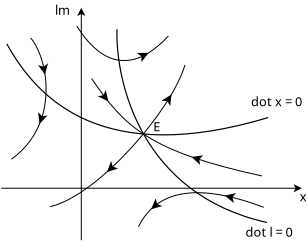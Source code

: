 <?xml version="1.0" encoding="UTF-8"?>
<dia:diagram xmlns:dia="http://www.lysator.liu.se/~alla/dia/">
  <dia:layer name="Background" visible="true" active="true">
    <dia:object type="Standard - Line" version="0" id="O0">
      <dia:attribute name="obj_pos">
        <dia:point val="5,5"/>
      </dia:attribute>
      <dia:attribute name="obj_bb">
        <dia:rectangle val="4.985,4.816;20.034,5.184"/>
      </dia:attribute>
      <dia:attribute name="conn_endpoints">
        <dia:point val="5,5"/>
        <dia:point val="20,5"/>
      </dia:attribute>
      <dia:attribute name="numcp">
        <dia:int val="1"/>
      </dia:attribute>
      <dia:attribute name="line_width">
        <dia:real val="0.03"/>
      </dia:attribute>
      <dia:attribute name="end_arrow">
        <dia:enum val="22"/>
      </dia:attribute>
      <dia:attribute name="end_arrow_length">
        <dia:real val="0.3"/>
      </dia:attribute>
      <dia:attribute name="end_arrow_width">
        <dia:real val="0.3"/>
      </dia:attribute>
    </dia:object>
    <dia:object type="Standard - Line" version="0" id="O1">
      <dia:attribute name="obj_pos">
        <dia:point val="9,7.6"/>
      </dia:attribute>
      <dia:attribute name="obj_bb">
        <dia:rectangle val="8.816,-4.034;9.184,7.615"/>
      </dia:attribute>
      <dia:attribute name="conn_endpoints">
        <dia:point val="9,7.6"/>
        <dia:point val="9,-4"/>
      </dia:attribute>
      <dia:attribute name="numcp">
        <dia:int val="1"/>
      </dia:attribute>
      <dia:attribute name="line_width">
        <dia:real val="0.03"/>
      </dia:attribute>
      <dia:attribute name="end_arrow">
        <dia:enum val="22"/>
      </dia:attribute>
      <dia:attribute name="end_arrow_length">
        <dia:real val="0.3"/>
      </dia:attribute>
      <dia:attribute name="end_arrow_width">
        <dia:real val="0.3"/>
      </dia:attribute>
    </dia:object>
    <dia:object type="Standard - Text" version="1" id="O2">
      <dia:attribute name="obj_pos">
        <dia:point val="7.682,-3.676"/>
      </dia:attribute>
      <dia:attribute name="obj_bb">
        <dia:rectangle val="7.682,-4.316;8.367,-3.543"/>
      </dia:attribute>
      <dia:attribute name="text">
        <dia:composite type="text">
          <dia:attribute name="string">
            <dia:string>#lm#</dia:string>
          </dia:attribute>
          <dia:attribute name="font">
            <dia:font family="sans" style="0" name="Helvetica"/>
          </dia:attribute>
          <dia:attribute name="height">
            <dia:real val="0.8"/>
          </dia:attribute>
          <dia:attribute name="pos">
            <dia:point val="7.682,-3.676"/>
          </dia:attribute>
          <dia:attribute name="color">
            <dia:color val="#000000"/>
          </dia:attribute>
          <dia:attribute name="alignment">
            <dia:enum val="0"/>
          </dia:attribute>
        </dia:composite>
      </dia:attribute>
      <dia:attribute name="valign">
        <dia:enum val="3"/>
      </dia:attribute>
    </dia:object>
    <dia:object type="Standard - Text" version="1" id="O3">
      <dia:attribute name="obj_pos">
        <dia:point val="19.919,5.646"/>
      </dia:attribute>
      <dia:attribute name="obj_bb">
        <dia:rectangle val="19.919,5.006;20.239,5.778"/>
      </dia:attribute>
      <dia:attribute name="text">
        <dia:composite type="text">
          <dia:attribute name="string">
            <dia:string>#x#</dia:string>
          </dia:attribute>
          <dia:attribute name="font">
            <dia:font family="sans" style="0" name="Helvetica"/>
          </dia:attribute>
          <dia:attribute name="height">
            <dia:real val="0.8"/>
          </dia:attribute>
          <dia:attribute name="pos">
            <dia:point val="19.919,5.646"/>
          </dia:attribute>
          <dia:attribute name="color">
            <dia:color val="#000000"/>
          </dia:attribute>
          <dia:attribute name="alignment">
            <dia:enum val="0"/>
          </dia:attribute>
        </dia:composite>
      </dia:attribute>
      <dia:attribute name="valign">
        <dia:enum val="3"/>
      </dia:attribute>
    </dia:object>
    <dia:object type="Standard - BezierLine" version="0" id="O4">
      <dia:attribute name="obj_pos">
        <dia:point val="5.279,-2.212"/>
      </dia:attribute>
      <dia:attribute name="obj_bb">
        <dia:rectangle val="5.238,-2.253;18.381,2.364"/>
      </dia:attribute>
      <dia:attribute name="bez_points">
        <dia:point val="5.279,-2.212"/>
        <dia:point val="6.845,0.619"/>
        <dia:point val="10.136,3.939"/>
        <dia:point val="18.343,1.467"/>
      </dia:attribute>
      <dia:attribute name="corner_types">
        <dia:enum val="0"/>
        <dia:enum val="0"/>
      </dia:attribute>
      <dia:attribute name="line_width">
        <dia:real val="0.06"/>
      </dia:attribute>
    </dia:object>
    <dia:object type="Standard - BezierLine" version="0" id="O5">
      <dia:attribute name="obj_pos">
        <dia:point val="10.783,-2.945"/>
      </dia:attribute>
      <dia:attribute name="obj_bb">
        <dia:rectangle val="10.75,-2.976;18.321,6.749"/>
      </dia:attribute>
      <dia:attribute name="bez_points">
        <dia:point val="10.783,-2.945"/>
        <dia:point val="10.711,-0.387"/>
        <dia:point val="11.933,5.305"/>
        <dia:point val="18.286,6.713"/>
      </dia:attribute>
      <dia:attribute name="corner_types">
        <dia:enum val="0"/>
        <dia:enum val="0"/>
      </dia:attribute>
      <dia:attribute name="line_width">
        <dia:real val="0.06"/>
      </dia:attribute>
    </dia:object>
    <dia:object type="Standard - Text" version="1" id="O6">
      <dia:attribute name="obj_pos">
        <dia:point val="17.481,0.903"/>
      </dia:attribute>
      <dia:attribute name="obj_bb">
        <dia:rectangle val="17.481,0.263;20.131,1.036"/>
      </dia:attribute>
      <dia:attribute name="text">
        <dia:composite type="text">
          <dia:attribute name="string">
            <dia:string>#dot x = 0#</dia:string>
          </dia:attribute>
          <dia:attribute name="font">
            <dia:font family="sans" style="0" name="Helvetica"/>
          </dia:attribute>
          <dia:attribute name="height">
            <dia:real val="0.8"/>
          </dia:attribute>
          <dia:attribute name="pos">
            <dia:point val="17.481,0.903"/>
          </dia:attribute>
          <dia:attribute name="color">
            <dia:color val="#000000"/>
          </dia:attribute>
          <dia:attribute name="alignment">
            <dia:enum val="0"/>
          </dia:attribute>
        </dia:composite>
      </dia:attribute>
      <dia:attribute name="valign">
        <dia:enum val="3"/>
      </dia:attribute>
    </dia:object>
    <dia:object type="Standard - Text" version="1" id="O7">
      <dia:attribute name="obj_pos">
        <dia:point val="17.208,7.428"/>
      </dia:attribute>
      <dia:attribute name="obj_bb">
        <dia:rectangle val="17.208,6.788;19.688,7.561"/>
      </dia:attribute>
      <dia:attribute name="text">
        <dia:composite type="text">
          <dia:attribute name="string">
            <dia:string>#dot l = 0#</dia:string>
          </dia:attribute>
          <dia:attribute name="font">
            <dia:font family="sans" style="0" name="Helvetica"/>
          </dia:attribute>
          <dia:attribute name="height">
            <dia:real val="0.8"/>
          </dia:attribute>
          <dia:attribute name="pos">
            <dia:point val="17.208,7.428"/>
          </dia:attribute>
          <dia:attribute name="color">
            <dia:color val="#000000"/>
          </dia:attribute>
          <dia:attribute name="alignment">
            <dia:enum val="0"/>
          </dia:attribute>
        </dia:composite>
      </dia:attribute>
      <dia:attribute name="valign">
        <dia:enum val="3"/>
      </dia:attribute>
    </dia:object>
    <dia:object type="Standard - Text" version="1" id="O8">
      <dia:attribute name="obj_pos">
        <dia:point val="12.6,2.157"/>
      </dia:attribute>
      <dia:attribute name="obj_bb">
        <dia:rectangle val="12.6,1.517;12.96,2.29"/>
      </dia:attribute>
      <dia:attribute name="text">
        <dia:composite type="text">
          <dia:attribute name="string">
            <dia:string>#E#</dia:string>
          </dia:attribute>
          <dia:attribute name="font">
            <dia:font family="sans" style="0" name="Helvetica"/>
          </dia:attribute>
          <dia:attribute name="height">
            <dia:real val="0.8"/>
          </dia:attribute>
          <dia:attribute name="pos">
            <dia:point val="12.6,2.157"/>
          </dia:attribute>
          <dia:attribute name="color">
            <dia:color val="#000000"/>
          </dia:attribute>
          <dia:attribute name="alignment">
            <dia:enum val="0"/>
          </dia:attribute>
        </dia:composite>
      </dia:attribute>
      <dia:attribute name="valign">
        <dia:enum val="3"/>
      </dia:attribute>
    </dia:object>
    <dia:object type="Standard - BezierLine" version="0" id="O9">
      <dia:attribute name="obj_pos">
        <dia:point val="8.777,-3.112"/>
      </dia:attribute>
      <dia:attribute name="obj_bb">
        <dia:rectangle val="8.75,-3.14;13.383,-1.363"/>
      </dia:attribute>
      <dia:attribute name="bez_points">
        <dia:point val="8.777,-3.112"/>
        <dia:point val="10.293,-0.683"/>
        <dia:point val="11.957,-1.096"/>
        <dia:point val="13.355,-2.612"/>
      </dia:attribute>
      <dia:attribute name="corner_types">
        <dia:enum val="0"/>
        <dia:enum val="0"/>
      </dia:attribute>
      <dia:attribute name="line_width">
        <dia:real val="0.04"/>
      </dia:attribute>
    </dia:object>
    <dia:object type="Standard - Line" version="0" id="O10">
      <dia:attribute name="obj_pos">
        <dia:point val="7.156,-0.83"/>
      </dia:attribute>
      <dia:attribute name="obj_bb">
        <dia:rectangle val="6.857,-1.135;7.359,-0.569"/>
      </dia:attribute>
      <dia:attribute name="conn_endpoints">
        <dia:point val="7.156,-0.83"/>
        <dia:point val="7.183,-0.682"/>
      </dia:attribute>
      <dia:attribute name="numcp">
        <dia:int val="1"/>
      </dia:attribute>
      <dia:attribute name="end_arrow">
        <dia:enum val="22"/>
      </dia:attribute>
      <dia:attribute name="end_arrow_length">
        <dia:real val="0.3"/>
      </dia:attribute>
      <dia:attribute name="end_arrow_width">
        <dia:real val="0.29"/>
      </dia:attribute>
    </dia:object>
    <dia:object type="Standard - Line" version="0" id="O11">
      <dia:attribute name="obj_pos">
        <dia:point val="12.232,-1.701"/>
      </dia:attribute>
      <dia:attribute name="obj_bb">
        <dia:rectangle val="11.883,-1.837;12.469,-1.356"/>
      </dia:attribute>
      <dia:attribute name="conn_endpoints">
        <dia:point val="12.232,-1.701"/>
        <dia:point val="12.366,-1.767"/>
      </dia:attribute>
      <dia:attribute name="numcp">
        <dia:int val="1"/>
      </dia:attribute>
      <dia:attribute name="end_arrow">
        <dia:enum val="22"/>
      </dia:attribute>
      <dia:attribute name="end_arrow_length">
        <dia:real val="0.3"/>
      </dia:attribute>
      <dia:attribute name="end_arrow_width">
        <dia:real val="0.29"/>
      </dia:attribute>
    </dia:object>
    <dia:object type="Standard - BezierLine" version="0" id="O12">
      <dia:attribute name="obj_pos">
        <dia:point val="11.857,6.929"/>
      </dia:attribute>
      <dia:attribute name="obj_bb">
        <dia:rectangle val="11.831,5.204;18.151,6.956"/>
      </dia:attribute>
      <dia:attribute name="bez_points">
        <dia:point val="11.857,6.929"/>
        <dia:point val="12.856,4.902"/>
        <dia:point val="15.122,4.822"/>
        <dia:point val="18.125,5.955"/>
      </dia:attribute>
      <dia:attribute name="corner_types">
        <dia:enum val="0"/>
        <dia:enum val="0"/>
      </dia:attribute>
      <dia:attribute name="line_width">
        <dia:real val="0.04"/>
      </dia:attribute>
    </dia:object>
    <dia:object type="Standard - BezierLine" version="0" id="O13">
      <dia:attribute name="obj_pos">
        <dia:point val="6.468,-2.514"/>
      </dia:attribute>
      <dia:attribute name="obj_bb">
        <dia:rectangle val="5.477,-2.542;7.26,3.579"/>
      </dia:attribute>
      <dia:attribute name="bez_points">
        <dia:point val="6.468,-2.514"/>
        <dia:point val="7.344,-1.493"/>
        <dia:point val="7.962,1.784"/>
        <dia:point val="5.505,3.551"/>
      </dia:attribute>
      <dia:attribute name="corner_types">
        <dia:enum val="0"/>
        <dia:enum val="0"/>
      </dia:attribute>
      <dia:attribute name="line_width">
        <dia:real val="0.04"/>
      </dia:attribute>
    </dia:object>
    <dia:object type="Standard - BezierLine" version="0" id="O14">
      <dia:attribute name="obj_pos">
        <dia:point val="9.515,-0.487"/>
      </dia:attribute>
      <dia:attribute name="obj_bb">
        <dia:rectangle val="9.487,-0.515;18.047,4.409"/>
      </dia:attribute>
      <dia:attribute name="bez_points">
        <dia:point val="9.515,-0.487"/>
        <dia:point val="11.168,1.97"/>
        <dia:point val="12.467,3.176"/>
        <dia:point val="18.023,4.385"/>
      </dia:attribute>
      <dia:attribute name="corner_types">
        <dia:enum val="0"/>
        <dia:enum val="0"/>
      </dia:attribute>
      <dia:attribute name="line_width">
        <dia:real val="0.04"/>
      </dia:attribute>
    </dia:object>
    <dia:object type="Standard - BezierLine" version="0" id="O15">
      <dia:attribute name="obj_pos">
        <dia:point val="7.443,5.921"/>
      </dia:attribute>
      <dia:attribute name="obj_bb">
        <dia:rectangle val="7.419,-1.19;14.209,5.945"/>
      </dia:attribute>
      <dia:attribute name="bez_points">
        <dia:point val="7.443,5.921"/>
        <dia:point val="9.814,5.375"/>
        <dia:point val="13.508,1.135"/>
        <dia:point val="14.184,-1.165"/>
      </dia:attribute>
      <dia:attribute name="corner_types">
        <dia:enum val="0"/>
        <dia:enum val="0"/>
      </dia:attribute>
      <dia:attribute name="line_width">
        <dia:real val="0.04"/>
      </dia:attribute>
    </dia:object>
    <dia:object type="Standard - Line" version="0" id="O16">
      <dia:attribute name="obj_pos">
        <dia:point val="6.962,1.634"/>
      </dia:attribute>
      <dia:attribute name="obj_bb">
        <dia:rectangle val="6.8,1.306;7.287,1.888"/>
      </dia:attribute>
      <dia:attribute name="conn_endpoints">
        <dia:point val="6.962,1.634"/>
        <dia:point val="6.914,1.779"/>
      </dia:attribute>
      <dia:attribute name="numcp">
        <dia:int val="1"/>
      </dia:attribute>
      <dia:attribute name="end_arrow">
        <dia:enum val="22"/>
      </dia:attribute>
      <dia:attribute name="end_arrow_length">
        <dia:real val="0.3"/>
      </dia:attribute>
      <dia:attribute name="end_arrow_width">
        <dia:real val="0.29"/>
      </dia:attribute>
    </dia:object>
    <dia:object type="Standard - Line" version="0" id="O17">
      <dia:attribute name="obj_pos">
        <dia:point val="10.268,0.556"/>
      </dia:attribute>
      <dia:attribute name="obj_bb">
        <dia:rectangle val="9.895,0.179;10.422,0.752"/>
      </dia:attribute>
      <dia:attribute name="conn_endpoints">
        <dia:point val="10.268,0.556"/>
        <dia:point val="10.351,0.661"/>
      </dia:attribute>
      <dia:attribute name="numcp">
        <dia:int val="1"/>
      </dia:attribute>
      <dia:attribute name="end_arrow">
        <dia:enum val="22"/>
      </dia:attribute>
      <dia:attribute name="end_arrow_length">
        <dia:real val="0.3"/>
      </dia:attribute>
      <dia:attribute name="end_arrow_width">
        <dia:real val="0.29"/>
      </dia:attribute>
    </dia:object>
    <dia:object type="Standard - Line" version="0" id="O18">
      <dia:attribute name="obj_pos">
        <dia:point val="14.629,3.47"/>
      </dia:attribute>
      <dia:attribute name="obj_bb">
        <dia:rectangle val="14.41,3.319;14.991,3.806"/>
      </dia:attribute>
      <dia:attribute name="conn_endpoints">
        <dia:point val="14.629,3.47"/>
        <dia:point val="14.519,3.434"/>
      </dia:attribute>
      <dia:attribute name="numcp">
        <dia:int val="1"/>
      </dia:attribute>
      <dia:attribute name="end_arrow">
        <dia:enum val="22"/>
      </dia:attribute>
      <dia:attribute name="end_arrow_length">
        <dia:real val="0.3"/>
      </dia:attribute>
      <dia:attribute name="end_arrow_width">
        <dia:real val="0.29"/>
      </dia:attribute>
    </dia:object>
    <dia:object type="Standard - Line" version="0" id="O19">
      <dia:attribute name="obj_pos">
        <dia:point val="13.428,0.441"/>
      </dia:attribute>
      <dia:attribute name="obj_bb">
        <dia:rectangle val="13.074,0.213;13.578,0.796"/>
      </dia:attribute>
      <dia:attribute name="conn_endpoints">
        <dia:point val="13.428,0.441"/>
        <dia:point val="13.509,0.311"/>
      </dia:attribute>
      <dia:attribute name="numcp">
        <dia:int val="1"/>
      </dia:attribute>
      <dia:attribute name="end_arrow">
        <dia:enum val="22"/>
      </dia:attribute>
      <dia:attribute name="end_arrow_length">
        <dia:real val="0.3"/>
      </dia:attribute>
      <dia:attribute name="end_arrow_width">
        <dia:real val="0.29"/>
      </dia:attribute>
    </dia:object>
    <dia:object type="Standard - Line" version="0" id="O20">
      <dia:attribute name="obj_pos">
        <dia:point val="10.393,4.087"/>
      </dia:attribute>
      <dia:attribute name="obj_bb">
        <dia:rectangle val="10.199,3.722;10.758,4.27"/>
      </dia:attribute>
      <dia:attribute name="conn_endpoints">
        <dia:point val="10.393,4.087"/>
        <dia:point val="10.283,4.191"/>
      </dia:attribute>
      <dia:attribute name="numcp">
        <dia:int val="1"/>
      </dia:attribute>
      <dia:attribute name="end_arrow">
        <dia:enum val="22"/>
      </dia:attribute>
      <dia:attribute name="end_arrow_length">
        <dia:real val="0.3"/>
      </dia:attribute>
      <dia:attribute name="end_arrow_width">
        <dia:real val="0.29"/>
      </dia:attribute>
    </dia:object>
    <dia:object type="Standard - Line" version="0" id="O21">
      <dia:attribute name="obj_pos">
        <dia:point val="16.327,5.408"/>
      </dia:attribute>
      <dia:attribute name="obj_bb">
        <dia:rectangle val="16.057,5.214;16.628,5.712"/>
      </dia:attribute>
      <dia:attribute name="conn_endpoints">
        <dia:point val="16.327,5.408"/>
        <dia:point val="16.169,5.373"/>
      </dia:attribute>
      <dia:attribute name="numcp">
        <dia:int val="1"/>
      </dia:attribute>
      <dia:attribute name="end_arrow">
        <dia:enum val="22"/>
      </dia:attribute>
      <dia:attribute name="end_arrow_length">
        <dia:real val="0.3"/>
      </dia:attribute>
      <dia:attribute name="end_arrow_width">
        <dia:real val="0.29"/>
      </dia:attribute>
    </dia:object>
    <dia:object type="Standard - Line" version="0" id="O22">
      <dia:attribute name="obj_pos">
        <dia:point val="12.59,5.965"/>
      </dia:attribute>
      <dia:attribute name="obj_bb">
        <dia:rectangle val="12.406,5.587;12.972,6.126"/>
      </dia:attribute>
      <dia:attribute name="conn_endpoints">
        <dia:point val="12.59,5.965"/>
        <dia:point val="12.493,6.051"/>
      </dia:attribute>
      <dia:attribute name="numcp">
        <dia:int val="1"/>
      </dia:attribute>
      <dia:attribute name="end_arrow">
        <dia:enum val="22"/>
      </dia:attribute>
      <dia:attribute name="end_arrow_length">
        <dia:real val="0.3"/>
      </dia:attribute>
      <dia:attribute name="end_arrow_width">
        <dia:real val="0.29"/>
      </dia:attribute>
    </dia:object>
  </dia:layer>
</dia:diagram>
